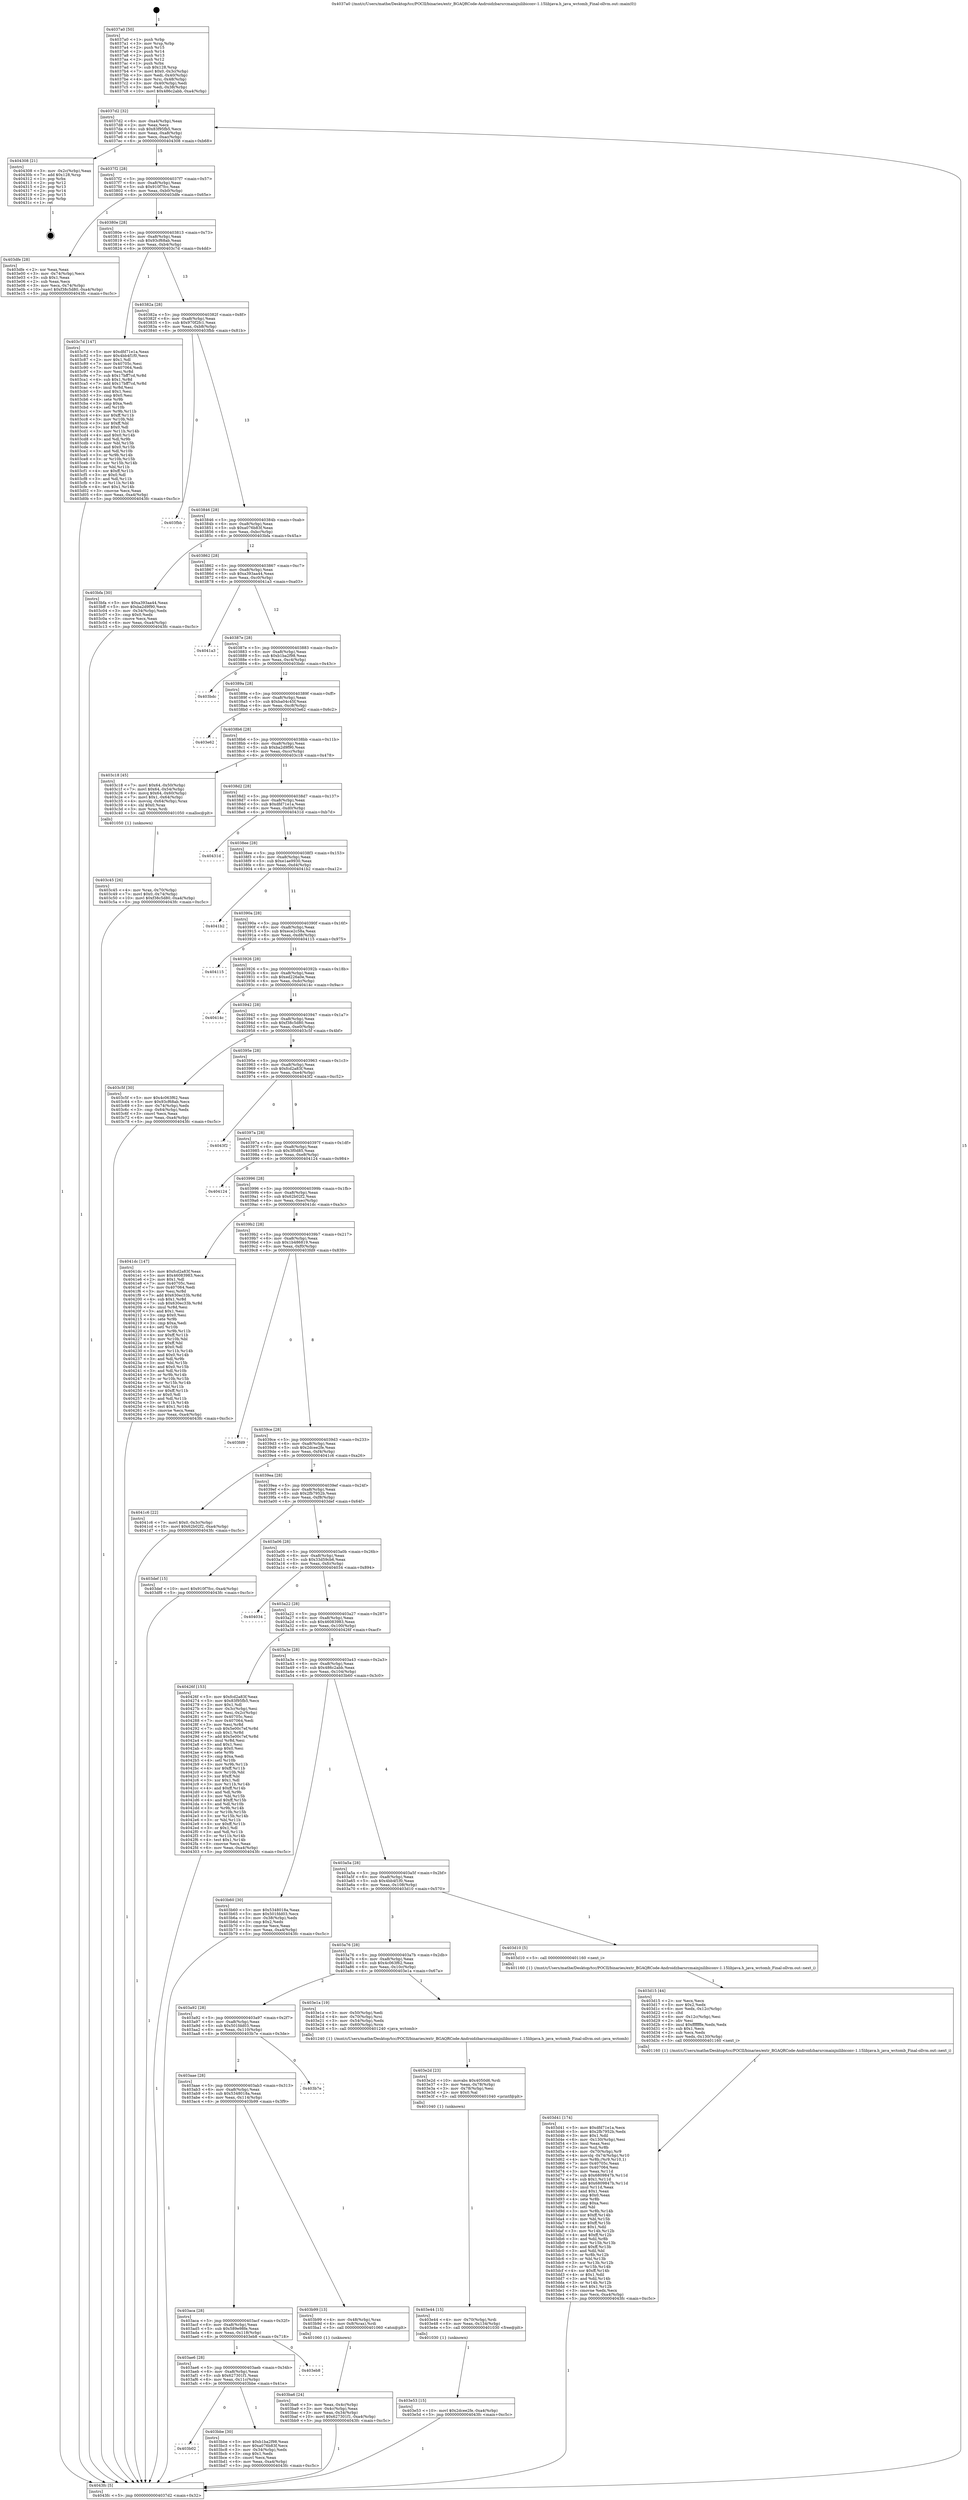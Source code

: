 digraph "0x4037a0" {
  label = "0x4037a0 (/mnt/c/Users/mathe/Desktop/tcc/POCII/binaries/extr_BGAQRCode-Androidzbarsrcmainjnilibiconv-1.15libjava.h_java_wctomb_Final-ollvm.out::main(0))"
  labelloc = "t"
  node[shape=record]

  Entry [label="",width=0.3,height=0.3,shape=circle,fillcolor=black,style=filled]
  "0x4037d2" [label="{
     0x4037d2 [32]\l
     | [instrs]\l
     &nbsp;&nbsp;0x4037d2 \<+6\>: mov -0xa4(%rbp),%eax\l
     &nbsp;&nbsp;0x4037d8 \<+2\>: mov %eax,%ecx\l
     &nbsp;&nbsp;0x4037da \<+6\>: sub $0x83f95fb5,%ecx\l
     &nbsp;&nbsp;0x4037e0 \<+6\>: mov %eax,-0xa8(%rbp)\l
     &nbsp;&nbsp;0x4037e6 \<+6\>: mov %ecx,-0xac(%rbp)\l
     &nbsp;&nbsp;0x4037ec \<+6\>: je 0000000000404308 \<main+0xb68\>\l
  }"]
  "0x404308" [label="{
     0x404308 [21]\l
     | [instrs]\l
     &nbsp;&nbsp;0x404308 \<+3\>: mov -0x2c(%rbp),%eax\l
     &nbsp;&nbsp;0x40430b \<+7\>: add $0x128,%rsp\l
     &nbsp;&nbsp;0x404312 \<+1\>: pop %rbx\l
     &nbsp;&nbsp;0x404313 \<+2\>: pop %r12\l
     &nbsp;&nbsp;0x404315 \<+2\>: pop %r13\l
     &nbsp;&nbsp;0x404317 \<+2\>: pop %r14\l
     &nbsp;&nbsp;0x404319 \<+2\>: pop %r15\l
     &nbsp;&nbsp;0x40431b \<+1\>: pop %rbp\l
     &nbsp;&nbsp;0x40431c \<+1\>: ret\l
  }"]
  "0x4037f2" [label="{
     0x4037f2 [28]\l
     | [instrs]\l
     &nbsp;&nbsp;0x4037f2 \<+5\>: jmp 00000000004037f7 \<main+0x57\>\l
     &nbsp;&nbsp;0x4037f7 \<+6\>: mov -0xa8(%rbp),%eax\l
     &nbsp;&nbsp;0x4037fd \<+5\>: sub $0x910f7fcc,%eax\l
     &nbsp;&nbsp;0x403802 \<+6\>: mov %eax,-0xb0(%rbp)\l
     &nbsp;&nbsp;0x403808 \<+6\>: je 0000000000403dfe \<main+0x65e\>\l
  }"]
  Exit [label="",width=0.3,height=0.3,shape=circle,fillcolor=black,style=filled,peripheries=2]
  "0x403dfe" [label="{
     0x403dfe [28]\l
     | [instrs]\l
     &nbsp;&nbsp;0x403dfe \<+2\>: xor %eax,%eax\l
     &nbsp;&nbsp;0x403e00 \<+3\>: mov -0x74(%rbp),%ecx\l
     &nbsp;&nbsp;0x403e03 \<+3\>: sub $0x1,%eax\l
     &nbsp;&nbsp;0x403e06 \<+2\>: sub %eax,%ecx\l
     &nbsp;&nbsp;0x403e08 \<+3\>: mov %ecx,-0x74(%rbp)\l
     &nbsp;&nbsp;0x403e0b \<+10\>: movl $0xf38c5d80,-0xa4(%rbp)\l
     &nbsp;&nbsp;0x403e15 \<+5\>: jmp 00000000004043fc \<main+0xc5c\>\l
  }"]
  "0x40380e" [label="{
     0x40380e [28]\l
     | [instrs]\l
     &nbsp;&nbsp;0x40380e \<+5\>: jmp 0000000000403813 \<main+0x73\>\l
     &nbsp;&nbsp;0x403813 \<+6\>: mov -0xa8(%rbp),%eax\l
     &nbsp;&nbsp;0x403819 \<+5\>: sub $0x93cf68ab,%eax\l
     &nbsp;&nbsp;0x40381e \<+6\>: mov %eax,-0xb4(%rbp)\l
     &nbsp;&nbsp;0x403824 \<+6\>: je 0000000000403c7d \<main+0x4dd\>\l
  }"]
  "0x403e53" [label="{
     0x403e53 [15]\l
     | [instrs]\l
     &nbsp;&nbsp;0x403e53 \<+10\>: movl $0x2dcee2fe,-0xa4(%rbp)\l
     &nbsp;&nbsp;0x403e5d \<+5\>: jmp 00000000004043fc \<main+0xc5c\>\l
  }"]
  "0x403c7d" [label="{
     0x403c7d [147]\l
     | [instrs]\l
     &nbsp;&nbsp;0x403c7d \<+5\>: mov $0xdfd71e1a,%eax\l
     &nbsp;&nbsp;0x403c82 \<+5\>: mov $0x4bb4f1f0,%ecx\l
     &nbsp;&nbsp;0x403c87 \<+2\>: mov $0x1,%dl\l
     &nbsp;&nbsp;0x403c89 \<+7\>: mov 0x40705c,%esi\l
     &nbsp;&nbsp;0x403c90 \<+7\>: mov 0x407064,%edi\l
     &nbsp;&nbsp;0x403c97 \<+3\>: mov %esi,%r8d\l
     &nbsp;&nbsp;0x403c9a \<+7\>: sub $0x17bff7cd,%r8d\l
     &nbsp;&nbsp;0x403ca1 \<+4\>: sub $0x1,%r8d\l
     &nbsp;&nbsp;0x403ca5 \<+7\>: add $0x17bff7cd,%r8d\l
     &nbsp;&nbsp;0x403cac \<+4\>: imul %r8d,%esi\l
     &nbsp;&nbsp;0x403cb0 \<+3\>: and $0x1,%esi\l
     &nbsp;&nbsp;0x403cb3 \<+3\>: cmp $0x0,%esi\l
     &nbsp;&nbsp;0x403cb6 \<+4\>: sete %r9b\l
     &nbsp;&nbsp;0x403cba \<+3\>: cmp $0xa,%edi\l
     &nbsp;&nbsp;0x403cbd \<+4\>: setl %r10b\l
     &nbsp;&nbsp;0x403cc1 \<+3\>: mov %r9b,%r11b\l
     &nbsp;&nbsp;0x403cc4 \<+4\>: xor $0xff,%r11b\l
     &nbsp;&nbsp;0x403cc8 \<+3\>: mov %r10b,%bl\l
     &nbsp;&nbsp;0x403ccb \<+3\>: xor $0xff,%bl\l
     &nbsp;&nbsp;0x403cce \<+3\>: xor $0x0,%dl\l
     &nbsp;&nbsp;0x403cd1 \<+3\>: mov %r11b,%r14b\l
     &nbsp;&nbsp;0x403cd4 \<+4\>: and $0x0,%r14b\l
     &nbsp;&nbsp;0x403cd8 \<+3\>: and %dl,%r9b\l
     &nbsp;&nbsp;0x403cdb \<+3\>: mov %bl,%r15b\l
     &nbsp;&nbsp;0x403cde \<+4\>: and $0x0,%r15b\l
     &nbsp;&nbsp;0x403ce2 \<+3\>: and %dl,%r10b\l
     &nbsp;&nbsp;0x403ce5 \<+3\>: or %r9b,%r14b\l
     &nbsp;&nbsp;0x403ce8 \<+3\>: or %r10b,%r15b\l
     &nbsp;&nbsp;0x403ceb \<+3\>: xor %r15b,%r14b\l
     &nbsp;&nbsp;0x403cee \<+3\>: or %bl,%r11b\l
     &nbsp;&nbsp;0x403cf1 \<+4\>: xor $0xff,%r11b\l
     &nbsp;&nbsp;0x403cf5 \<+3\>: or $0x0,%dl\l
     &nbsp;&nbsp;0x403cf8 \<+3\>: and %dl,%r11b\l
     &nbsp;&nbsp;0x403cfb \<+3\>: or %r11b,%r14b\l
     &nbsp;&nbsp;0x403cfe \<+4\>: test $0x1,%r14b\l
     &nbsp;&nbsp;0x403d02 \<+3\>: cmovne %ecx,%eax\l
     &nbsp;&nbsp;0x403d05 \<+6\>: mov %eax,-0xa4(%rbp)\l
     &nbsp;&nbsp;0x403d0b \<+5\>: jmp 00000000004043fc \<main+0xc5c\>\l
  }"]
  "0x40382a" [label="{
     0x40382a [28]\l
     | [instrs]\l
     &nbsp;&nbsp;0x40382a \<+5\>: jmp 000000000040382f \<main+0x8f\>\l
     &nbsp;&nbsp;0x40382f \<+6\>: mov -0xa8(%rbp),%eax\l
     &nbsp;&nbsp;0x403835 \<+5\>: sub $0x970f2fc1,%eax\l
     &nbsp;&nbsp;0x40383a \<+6\>: mov %eax,-0xb8(%rbp)\l
     &nbsp;&nbsp;0x403840 \<+6\>: je 0000000000403fbb \<main+0x81b\>\l
  }"]
  "0x403e44" [label="{
     0x403e44 [15]\l
     | [instrs]\l
     &nbsp;&nbsp;0x403e44 \<+4\>: mov -0x70(%rbp),%rdi\l
     &nbsp;&nbsp;0x403e48 \<+6\>: mov %eax,-0x134(%rbp)\l
     &nbsp;&nbsp;0x403e4e \<+5\>: call 0000000000401030 \<free@plt\>\l
     | [calls]\l
     &nbsp;&nbsp;0x401030 \{1\} (unknown)\l
  }"]
  "0x403fbb" [label="{
     0x403fbb\l
  }", style=dashed]
  "0x403846" [label="{
     0x403846 [28]\l
     | [instrs]\l
     &nbsp;&nbsp;0x403846 \<+5\>: jmp 000000000040384b \<main+0xab\>\l
     &nbsp;&nbsp;0x40384b \<+6\>: mov -0xa8(%rbp),%eax\l
     &nbsp;&nbsp;0x403851 \<+5\>: sub $0xa076b83f,%eax\l
     &nbsp;&nbsp;0x403856 \<+6\>: mov %eax,-0xbc(%rbp)\l
     &nbsp;&nbsp;0x40385c \<+6\>: je 0000000000403bfa \<main+0x45a\>\l
  }"]
  "0x403e2d" [label="{
     0x403e2d [23]\l
     | [instrs]\l
     &nbsp;&nbsp;0x403e2d \<+10\>: movabs $0x4050d6,%rdi\l
     &nbsp;&nbsp;0x403e37 \<+3\>: mov %eax,-0x78(%rbp)\l
     &nbsp;&nbsp;0x403e3a \<+3\>: mov -0x78(%rbp),%esi\l
     &nbsp;&nbsp;0x403e3d \<+2\>: mov $0x0,%al\l
     &nbsp;&nbsp;0x403e3f \<+5\>: call 0000000000401040 \<printf@plt\>\l
     | [calls]\l
     &nbsp;&nbsp;0x401040 \{1\} (unknown)\l
  }"]
  "0x403bfa" [label="{
     0x403bfa [30]\l
     | [instrs]\l
     &nbsp;&nbsp;0x403bfa \<+5\>: mov $0xa393aa44,%eax\l
     &nbsp;&nbsp;0x403bff \<+5\>: mov $0xba2d9f90,%ecx\l
     &nbsp;&nbsp;0x403c04 \<+3\>: mov -0x34(%rbp),%edx\l
     &nbsp;&nbsp;0x403c07 \<+3\>: cmp $0x0,%edx\l
     &nbsp;&nbsp;0x403c0a \<+3\>: cmove %ecx,%eax\l
     &nbsp;&nbsp;0x403c0d \<+6\>: mov %eax,-0xa4(%rbp)\l
     &nbsp;&nbsp;0x403c13 \<+5\>: jmp 00000000004043fc \<main+0xc5c\>\l
  }"]
  "0x403862" [label="{
     0x403862 [28]\l
     | [instrs]\l
     &nbsp;&nbsp;0x403862 \<+5\>: jmp 0000000000403867 \<main+0xc7\>\l
     &nbsp;&nbsp;0x403867 \<+6\>: mov -0xa8(%rbp),%eax\l
     &nbsp;&nbsp;0x40386d \<+5\>: sub $0xa393aa44,%eax\l
     &nbsp;&nbsp;0x403872 \<+6\>: mov %eax,-0xc0(%rbp)\l
     &nbsp;&nbsp;0x403878 \<+6\>: je 00000000004041a3 \<main+0xa03\>\l
  }"]
  "0x403d41" [label="{
     0x403d41 [174]\l
     | [instrs]\l
     &nbsp;&nbsp;0x403d41 \<+5\>: mov $0xdfd71e1a,%ecx\l
     &nbsp;&nbsp;0x403d46 \<+5\>: mov $0x2fb7952b,%edx\l
     &nbsp;&nbsp;0x403d4b \<+3\>: mov $0x1,%dil\l
     &nbsp;&nbsp;0x403d4e \<+6\>: mov -0x130(%rbp),%esi\l
     &nbsp;&nbsp;0x403d54 \<+3\>: imul %eax,%esi\l
     &nbsp;&nbsp;0x403d57 \<+3\>: mov %sil,%r8b\l
     &nbsp;&nbsp;0x403d5a \<+4\>: mov -0x70(%rbp),%r9\l
     &nbsp;&nbsp;0x403d5e \<+4\>: movslq -0x74(%rbp),%r10\l
     &nbsp;&nbsp;0x403d62 \<+4\>: mov %r8b,(%r9,%r10,1)\l
     &nbsp;&nbsp;0x403d66 \<+7\>: mov 0x40705c,%eax\l
     &nbsp;&nbsp;0x403d6d \<+7\>: mov 0x407064,%esi\l
     &nbsp;&nbsp;0x403d74 \<+3\>: mov %eax,%r11d\l
     &nbsp;&nbsp;0x403d77 \<+7\>: sub $0x6809847b,%r11d\l
     &nbsp;&nbsp;0x403d7e \<+4\>: sub $0x1,%r11d\l
     &nbsp;&nbsp;0x403d82 \<+7\>: add $0x6809847b,%r11d\l
     &nbsp;&nbsp;0x403d89 \<+4\>: imul %r11d,%eax\l
     &nbsp;&nbsp;0x403d8d \<+3\>: and $0x1,%eax\l
     &nbsp;&nbsp;0x403d90 \<+3\>: cmp $0x0,%eax\l
     &nbsp;&nbsp;0x403d93 \<+4\>: sete %r8b\l
     &nbsp;&nbsp;0x403d97 \<+3\>: cmp $0xa,%esi\l
     &nbsp;&nbsp;0x403d9a \<+3\>: setl %bl\l
     &nbsp;&nbsp;0x403d9d \<+3\>: mov %r8b,%r14b\l
     &nbsp;&nbsp;0x403da0 \<+4\>: xor $0xff,%r14b\l
     &nbsp;&nbsp;0x403da4 \<+3\>: mov %bl,%r15b\l
     &nbsp;&nbsp;0x403da7 \<+4\>: xor $0xff,%r15b\l
     &nbsp;&nbsp;0x403dab \<+4\>: xor $0x1,%dil\l
     &nbsp;&nbsp;0x403daf \<+3\>: mov %r14b,%r12b\l
     &nbsp;&nbsp;0x403db2 \<+4\>: and $0xff,%r12b\l
     &nbsp;&nbsp;0x403db6 \<+3\>: and %dil,%r8b\l
     &nbsp;&nbsp;0x403db9 \<+3\>: mov %r15b,%r13b\l
     &nbsp;&nbsp;0x403dbc \<+4\>: and $0xff,%r13b\l
     &nbsp;&nbsp;0x403dc0 \<+3\>: and %dil,%bl\l
     &nbsp;&nbsp;0x403dc3 \<+3\>: or %r8b,%r12b\l
     &nbsp;&nbsp;0x403dc6 \<+3\>: or %bl,%r13b\l
     &nbsp;&nbsp;0x403dc9 \<+3\>: xor %r13b,%r12b\l
     &nbsp;&nbsp;0x403dcc \<+3\>: or %r15b,%r14b\l
     &nbsp;&nbsp;0x403dcf \<+4\>: xor $0xff,%r14b\l
     &nbsp;&nbsp;0x403dd3 \<+4\>: or $0x1,%dil\l
     &nbsp;&nbsp;0x403dd7 \<+3\>: and %dil,%r14b\l
     &nbsp;&nbsp;0x403dda \<+3\>: or %r14b,%r12b\l
     &nbsp;&nbsp;0x403ddd \<+4\>: test $0x1,%r12b\l
     &nbsp;&nbsp;0x403de1 \<+3\>: cmovne %edx,%ecx\l
     &nbsp;&nbsp;0x403de4 \<+6\>: mov %ecx,-0xa4(%rbp)\l
     &nbsp;&nbsp;0x403dea \<+5\>: jmp 00000000004043fc \<main+0xc5c\>\l
  }"]
  "0x4041a3" [label="{
     0x4041a3\l
  }", style=dashed]
  "0x40387e" [label="{
     0x40387e [28]\l
     | [instrs]\l
     &nbsp;&nbsp;0x40387e \<+5\>: jmp 0000000000403883 \<main+0xe3\>\l
     &nbsp;&nbsp;0x403883 \<+6\>: mov -0xa8(%rbp),%eax\l
     &nbsp;&nbsp;0x403889 \<+5\>: sub $0xb1ba2f98,%eax\l
     &nbsp;&nbsp;0x40388e \<+6\>: mov %eax,-0xc4(%rbp)\l
     &nbsp;&nbsp;0x403894 \<+6\>: je 0000000000403bdc \<main+0x43c\>\l
  }"]
  "0x403d15" [label="{
     0x403d15 [44]\l
     | [instrs]\l
     &nbsp;&nbsp;0x403d15 \<+2\>: xor %ecx,%ecx\l
     &nbsp;&nbsp;0x403d17 \<+5\>: mov $0x2,%edx\l
     &nbsp;&nbsp;0x403d1c \<+6\>: mov %edx,-0x12c(%rbp)\l
     &nbsp;&nbsp;0x403d22 \<+1\>: cltd\l
     &nbsp;&nbsp;0x403d23 \<+6\>: mov -0x12c(%rbp),%esi\l
     &nbsp;&nbsp;0x403d29 \<+2\>: idiv %esi\l
     &nbsp;&nbsp;0x403d2b \<+6\>: imul $0xfffffffe,%edx,%edx\l
     &nbsp;&nbsp;0x403d31 \<+3\>: sub $0x1,%ecx\l
     &nbsp;&nbsp;0x403d34 \<+2\>: sub %ecx,%edx\l
     &nbsp;&nbsp;0x403d36 \<+6\>: mov %edx,-0x130(%rbp)\l
     &nbsp;&nbsp;0x403d3c \<+5\>: call 0000000000401160 \<next_i\>\l
     | [calls]\l
     &nbsp;&nbsp;0x401160 \{1\} (/mnt/c/Users/mathe/Desktop/tcc/POCII/binaries/extr_BGAQRCode-Androidzbarsrcmainjnilibiconv-1.15libjava.h_java_wctomb_Final-ollvm.out::next_i)\l
  }"]
  "0x403bdc" [label="{
     0x403bdc\l
  }", style=dashed]
  "0x40389a" [label="{
     0x40389a [28]\l
     | [instrs]\l
     &nbsp;&nbsp;0x40389a \<+5\>: jmp 000000000040389f \<main+0xff\>\l
     &nbsp;&nbsp;0x40389f \<+6\>: mov -0xa8(%rbp),%eax\l
     &nbsp;&nbsp;0x4038a5 \<+5\>: sub $0xba04c45f,%eax\l
     &nbsp;&nbsp;0x4038aa \<+6\>: mov %eax,-0xc8(%rbp)\l
     &nbsp;&nbsp;0x4038b0 \<+6\>: je 0000000000403e62 \<main+0x6c2\>\l
  }"]
  "0x403c45" [label="{
     0x403c45 [26]\l
     | [instrs]\l
     &nbsp;&nbsp;0x403c45 \<+4\>: mov %rax,-0x70(%rbp)\l
     &nbsp;&nbsp;0x403c49 \<+7\>: movl $0x0,-0x74(%rbp)\l
     &nbsp;&nbsp;0x403c50 \<+10\>: movl $0xf38c5d80,-0xa4(%rbp)\l
     &nbsp;&nbsp;0x403c5a \<+5\>: jmp 00000000004043fc \<main+0xc5c\>\l
  }"]
  "0x403e62" [label="{
     0x403e62\l
  }", style=dashed]
  "0x4038b6" [label="{
     0x4038b6 [28]\l
     | [instrs]\l
     &nbsp;&nbsp;0x4038b6 \<+5\>: jmp 00000000004038bb \<main+0x11b\>\l
     &nbsp;&nbsp;0x4038bb \<+6\>: mov -0xa8(%rbp),%eax\l
     &nbsp;&nbsp;0x4038c1 \<+5\>: sub $0xba2d9f90,%eax\l
     &nbsp;&nbsp;0x4038c6 \<+6\>: mov %eax,-0xcc(%rbp)\l
     &nbsp;&nbsp;0x4038cc \<+6\>: je 0000000000403c18 \<main+0x478\>\l
  }"]
  "0x403b02" [label="{
     0x403b02\l
  }", style=dashed]
  "0x403c18" [label="{
     0x403c18 [45]\l
     | [instrs]\l
     &nbsp;&nbsp;0x403c18 \<+7\>: movl $0x64,-0x50(%rbp)\l
     &nbsp;&nbsp;0x403c1f \<+7\>: movl $0x64,-0x54(%rbp)\l
     &nbsp;&nbsp;0x403c26 \<+8\>: movq $0x64,-0x60(%rbp)\l
     &nbsp;&nbsp;0x403c2e \<+7\>: movl $0x1,-0x64(%rbp)\l
     &nbsp;&nbsp;0x403c35 \<+4\>: movslq -0x64(%rbp),%rax\l
     &nbsp;&nbsp;0x403c39 \<+4\>: shl $0x0,%rax\l
     &nbsp;&nbsp;0x403c3d \<+3\>: mov %rax,%rdi\l
     &nbsp;&nbsp;0x403c40 \<+5\>: call 0000000000401050 \<malloc@plt\>\l
     | [calls]\l
     &nbsp;&nbsp;0x401050 \{1\} (unknown)\l
  }"]
  "0x4038d2" [label="{
     0x4038d2 [28]\l
     | [instrs]\l
     &nbsp;&nbsp;0x4038d2 \<+5\>: jmp 00000000004038d7 \<main+0x137\>\l
     &nbsp;&nbsp;0x4038d7 \<+6\>: mov -0xa8(%rbp),%eax\l
     &nbsp;&nbsp;0x4038dd \<+5\>: sub $0xdfd71e1a,%eax\l
     &nbsp;&nbsp;0x4038e2 \<+6\>: mov %eax,-0xd0(%rbp)\l
     &nbsp;&nbsp;0x4038e8 \<+6\>: je 000000000040431d \<main+0xb7d\>\l
  }"]
  "0x403bbe" [label="{
     0x403bbe [30]\l
     | [instrs]\l
     &nbsp;&nbsp;0x403bbe \<+5\>: mov $0xb1ba2f98,%eax\l
     &nbsp;&nbsp;0x403bc3 \<+5\>: mov $0xa076b83f,%ecx\l
     &nbsp;&nbsp;0x403bc8 \<+3\>: mov -0x34(%rbp),%edx\l
     &nbsp;&nbsp;0x403bcb \<+3\>: cmp $0x1,%edx\l
     &nbsp;&nbsp;0x403bce \<+3\>: cmovl %ecx,%eax\l
     &nbsp;&nbsp;0x403bd1 \<+6\>: mov %eax,-0xa4(%rbp)\l
     &nbsp;&nbsp;0x403bd7 \<+5\>: jmp 00000000004043fc \<main+0xc5c\>\l
  }"]
  "0x40431d" [label="{
     0x40431d\l
  }", style=dashed]
  "0x4038ee" [label="{
     0x4038ee [28]\l
     | [instrs]\l
     &nbsp;&nbsp;0x4038ee \<+5\>: jmp 00000000004038f3 \<main+0x153\>\l
     &nbsp;&nbsp;0x4038f3 \<+6\>: mov -0xa8(%rbp),%eax\l
     &nbsp;&nbsp;0x4038f9 \<+5\>: sub $0xe1ae9930,%eax\l
     &nbsp;&nbsp;0x4038fe \<+6\>: mov %eax,-0xd4(%rbp)\l
     &nbsp;&nbsp;0x403904 \<+6\>: je 00000000004041b2 \<main+0xa12\>\l
  }"]
  "0x403ae6" [label="{
     0x403ae6 [28]\l
     | [instrs]\l
     &nbsp;&nbsp;0x403ae6 \<+5\>: jmp 0000000000403aeb \<main+0x34b\>\l
     &nbsp;&nbsp;0x403aeb \<+6\>: mov -0xa8(%rbp),%eax\l
     &nbsp;&nbsp;0x403af1 \<+5\>: sub $0x627301f1,%eax\l
     &nbsp;&nbsp;0x403af6 \<+6\>: mov %eax,-0x11c(%rbp)\l
     &nbsp;&nbsp;0x403afc \<+6\>: je 0000000000403bbe \<main+0x41e\>\l
  }"]
  "0x4041b2" [label="{
     0x4041b2\l
  }", style=dashed]
  "0x40390a" [label="{
     0x40390a [28]\l
     | [instrs]\l
     &nbsp;&nbsp;0x40390a \<+5\>: jmp 000000000040390f \<main+0x16f\>\l
     &nbsp;&nbsp;0x40390f \<+6\>: mov -0xa8(%rbp),%eax\l
     &nbsp;&nbsp;0x403915 \<+5\>: sub $0xece2c58a,%eax\l
     &nbsp;&nbsp;0x40391a \<+6\>: mov %eax,-0xd8(%rbp)\l
     &nbsp;&nbsp;0x403920 \<+6\>: je 0000000000404115 \<main+0x975\>\l
  }"]
  "0x403eb8" [label="{
     0x403eb8\l
  }", style=dashed]
  "0x404115" [label="{
     0x404115\l
  }", style=dashed]
  "0x403926" [label="{
     0x403926 [28]\l
     | [instrs]\l
     &nbsp;&nbsp;0x403926 \<+5\>: jmp 000000000040392b \<main+0x18b\>\l
     &nbsp;&nbsp;0x40392b \<+6\>: mov -0xa8(%rbp),%eax\l
     &nbsp;&nbsp;0x403931 \<+5\>: sub $0xed226a0e,%eax\l
     &nbsp;&nbsp;0x403936 \<+6\>: mov %eax,-0xdc(%rbp)\l
     &nbsp;&nbsp;0x40393c \<+6\>: je 000000000040414c \<main+0x9ac\>\l
  }"]
  "0x403ba6" [label="{
     0x403ba6 [24]\l
     | [instrs]\l
     &nbsp;&nbsp;0x403ba6 \<+3\>: mov %eax,-0x4c(%rbp)\l
     &nbsp;&nbsp;0x403ba9 \<+3\>: mov -0x4c(%rbp),%eax\l
     &nbsp;&nbsp;0x403bac \<+3\>: mov %eax,-0x34(%rbp)\l
     &nbsp;&nbsp;0x403baf \<+10\>: movl $0x627301f1,-0xa4(%rbp)\l
     &nbsp;&nbsp;0x403bb9 \<+5\>: jmp 00000000004043fc \<main+0xc5c\>\l
  }"]
  "0x40414c" [label="{
     0x40414c\l
  }", style=dashed]
  "0x403942" [label="{
     0x403942 [28]\l
     | [instrs]\l
     &nbsp;&nbsp;0x403942 \<+5\>: jmp 0000000000403947 \<main+0x1a7\>\l
     &nbsp;&nbsp;0x403947 \<+6\>: mov -0xa8(%rbp),%eax\l
     &nbsp;&nbsp;0x40394d \<+5\>: sub $0xf38c5d80,%eax\l
     &nbsp;&nbsp;0x403952 \<+6\>: mov %eax,-0xe0(%rbp)\l
     &nbsp;&nbsp;0x403958 \<+6\>: je 0000000000403c5f \<main+0x4bf\>\l
  }"]
  "0x403aca" [label="{
     0x403aca [28]\l
     | [instrs]\l
     &nbsp;&nbsp;0x403aca \<+5\>: jmp 0000000000403acf \<main+0x32f\>\l
     &nbsp;&nbsp;0x403acf \<+6\>: mov -0xa8(%rbp),%eax\l
     &nbsp;&nbsp;0x403ad5 \<+5\>: sub $0x589e98fe,%eax\l
     &nbsp;&nbsp;0x403ada \<+6\>: mov %eax,-0x118(%rbp)\l
     &nbsp;&nbsp;0x403ae0 \<+6\>: je 0000000000403eb8 \<main+0x718\>\l
  }"]
  "0x403c5f" [label="{
     0x403c5f [30]\l
     | [instrs]\l
     &nbsp;&nbsp;0x403c5f \<+5\>: mov $0x4c063f62,%eax\l
     &nbsp;&nbsp;0x403c64 \<+5\>: mov $0x93cf68ab,%ecx\l
     &nbsp;&nbsp;0x403c69 \<+3\>: mov -0x74(%rbp),%edx\l
     &nbsp;&nbsp;0x403c6c \<+3\>: cmp -0x64(%rbp),%edx\l
     &nbsp;&nbsp;0x403c6f \<+3\>: cmovl %ecx,%eax\l
     &nbsp;&nbsp;0x403c72 \<+6\>: mov %eax,-0xa4(%rbp)\l
     &nbsp;&nbsp;0x403c78 \<+5\>: jmp 00000000004043fc \<main+0xc5c\>\l
  }"]
  "0x40395e" [label="{
     0x40395e [28]\l
     | [instrs]\l
     &nbsp;&nbsp;0x40395e \<+5\>: jmp 0000000000403963 \<main+0x1c3\>\l
     &nbsp;&nbsp;0x403963 \<+6\>: mov -0xa8(%rbp),%eax\l
     &nbsp;&nbsp;0x403969 \<+5\>: sub $0xfcd2a83f,%eax\l
     &nbsp;&nbsp;0x40396e \<+6\>: mov %eax,-0xe4(%rbp)\l
     &nbsp;&nbsp;0x403974 \<+6\>: je 00000000004043f2 \<main+0xc52\>\l
  }"]
  "0x403b99" [label="{
     0x403b99 [13]\l
     | [instrs]\l
     &nbsp;&nbsp;0x403b99 \<+4\>: mov -0x48(%rbp),%rax\l
     &nbsp;&nbsp;0x403b9d \<+4\>: mov 0x8(%rax),%rdi\l
     &nbsp;&nbsp;0x403ba1 \<+5\>: call 0000000000401060 \<atoi@plt\>\l
     | [calls]\l
     &nbsp;&nbsp;0x401060 \{1\} (unknown)\l
  }"]
  "0x4043f2" [label="{
     0x4043f2\l
  }", style=dashed]
  "0x40397a" [label="{
     0x40397a [28]\l
     | [instrs]\l
     &nbsp;&nbsp;0x40397a \<+5\>: jmp 000000000040397f \<main+0x1df\>\l
     &nbsp;&nbsp;0x40397f \<+6\>: mov -0xa8(%rbp),%eax\l
     &nbsp;&nbsp;0x403985 \<+5\>: sub $0x3f0d85,%eax\l
     &nbsp;&nbsp;0x40398a \<+6\>: mov %eax,-0xe8(%rbp)\l
     &nbsp;&nbsp;0x403990 \<+6\>: je 0000000000404124 \<main+0x984\>\l
  }"]
  "0x403aae" [label="{
     0x403aae [28]\l
     | [instrs]\l
     &nbsp;&nbsp;0x403aae \<+5\>: jmp 0000000000403ab3 \<main+0x313\>\l
     &nbsp;&nbsp;0x403ab3 \<+6\>: mov -0xa8(%rbp),%eax\l
     &nbsp;&nbsp;0x403ab9 \<+5\>: sub $0x5348018a,%eax\l
     &nbsp;&nbsp;0x403abe \<+6\>: mov %eax,-0x114(%rbp)\l
     &nbsp;&nbsp;0x403ac4 \<+6\>: je 0000000000403b99 \<main+0x3f9\>\l
  }"]
  "0x404124" [label="{
     0x404124\l
  }", style=dashed]
  "0x403996" [label="{
     0x403996 [28]\l
     | [instrs]\l
     &nbsp;&nbsp;0x403996 \<+5\>: jmp 000000000040399b \<main+0x1fb\>\l
     &nbsp;&nbsp;0x40399b \<+6\>: mov -0xa8(%rbp),%eax\l
     &nbsp;&nbsp;0x4039a1 \<+5\>: sub $0x62b02f2,%eax\l
     &nbsp;&nbsp;0x4039a6 \<+6\>: mov %eax,-0xec(%rbp)\l
     &nbsp;&nbsp;0x4039ac \<+6\>: je 00000000004041dc \<main+0xa3c\>\l
  }"]
  "0x403b7e" [label="{
     0x403b7e\l
  }", style=dashed]
  "0x4041dc" [label="{
     0x4041dc [147]\l
     | [instrs]\l
     &nbsp;&nbsp;0x4041dc \<+5\>: mov $0xfcd2a83f,%eax\l
     &nbsp;&nbsp;0x4041e1 \<+5\>: mov $0x46083983,%ecx\l
     &nbsp;&nbsp;0x4041e6 \<+2\>: mov $0x1,%dl\l
     &nbsp;&nbsp;0x4041e8 \<+7\>: mov 0x40705c,%esi\l
     &nbsp;&nbsp;0x4041ef \<+7\>: mov 0x407064,%edi\l
     &nbsp;&nbsp;0x4041f6 \<+3\>: mov %esi,%r8d\l
     &nbsp;&nbsp;0x4041f9 \<+7\>: add $0x630ec33b,%r8d\l
     &nbsp;&nbsp;0x404200 \<+4\>: sub $0x1,%r8d\l
     &nbsp;&nbsp;0x404204 \<+7\>: sub $0x630ec33b,%r8d\l
     &nbsp;&nbsp;0x40420b \<+4\>: imul %r8d,%esi\l
     &nbsp;&nbsp;0x40420f \<+3\>: and $0x1,%esi\l
     &nbsp;&nbsp;0x404212 \<+3\>: cmp $0x0,%esi\l
     &nbsp;&nbsp;0x404215 \<+4\>: sete %r9b\l
     &nbsp;&nbsp;0x404219 \<+3\>: cmp $0xa,%edi\l
     &nbsp;&nbsp;0x40421c \<+4\>: setl %r10b\l
     &nbsp;&nbsp;0x404220 \<+3\>: mov %r9b,%r11b\l
     &nbsp;&nbsp;0x404223 \<+4\>: xor $0xff,%r11b\l
     &nbsp;&nbsp;0x404227 \<+3\>: mov %r10b,%bl\l
     &nbsp;&nbsp;0x40422a \<+3\>: xor $0xff,%bl\l
     &nbsp;&nbsp;0x40422d \<+3\>: xor $0x0,%dl\l
     &nbsp;&nbsp;0x404230 \<+3\>: mov %r11b,%r14b\l
     &nbsp;&nbsp;0x404233 \<+4\>: and $0x0,%r14b\l
     &nbsp;&nbsp;0x404237 \<+3\>: and %dl,%r9b\l
     &nbsp;&nbsp;0x40423a \<+3\>: mov %bl,%r15b\l
     &nbsp;&nbsp;0x40423d \<+4\>: and $0x0,%r15b\l
     &nbsp;&nbsp;0x404241 \<+3\>: and %dl,%r10b\l
     &nbsp;&nbsp;0x404244 \<+3\>: or %r9b,%r14b\l
     &nbsp;&nbsp;0x404247 \<+3\>: or %r10b,%r15b\l
     &nbsp;&nbsp;0x40424a \<+3\>: xor %r15b,%r14b\l
     &nbsp;&nbsp;0x40424d \<+3\>: or %bl,%r11b\l
     &nbsp;&nbsp;0x404250 \<+4\>: xor $0xff,%r11b\l
     &nbsp;&nbsp;0x404254 \<+3\>: or $0x0,%dl\l
     &nbsp;&nbsp;0x404257 \<+3\>: and %dl,%r11b\l
     &nbsp;&nbsp;0x40425a \<+3\>: or %r11b,%r14b\l
     &nbsp;&nbsp;0x40425d \<+4\>: test $0x1,%r14b\l
     &nbsp;&nbsp;0x404261 \<+3\>: cmovne %ecx,%eax\l
     &nbsp;&nbsp;0x404264 \<+6\>: mov %eax,-0xa4(%rbp)\l
     &nbsp;&nbsp;0x40426a \<+5\>: jmp 00000000004043fc \<main+0xc5c\>\l
  }"]
  "0x4039b2" [label="{
     0x4039b2 [28]\l
     | [instrs]\l
     &nbsp;&nbsp;0x4039b2 \<+5\>: jmp 00000000004039b7 \<main+0x217\>\l
     &nbsp;&nbsp;0x4039b7 \<+6\>: mov -0xa8(%rbp),%eax\l
     &nbsp;&nbsp;0x4039bd \<+5\>: sub $0x1b486819,%eax\l
     &nbsp;&nbsp;0x4039c2 \<+6\>: mov %eax,-0xf0(%rbp)\l
     &nbsp;&nbsp;0x4039c8 \<+6\>: je 0000000000403fd9 \<main+0x839\>\l
  }"]
  "0x403a92" [label="{
     0x403a92 [28]\l
     | [instrs]\l
     &nbsp;&nbsp;0x403a92 \<+5\>: jmp 0000000000403a97 \<main+0x2f7\>\l
     &nbsp;&nbsp;0x403a97 \<+6\>: mov -0xa8(%rbp),%eax\l
     &nbsp;&nbsp;0x403a9d \<+5\>: sub $0x501fdd03,%eax\l
     &nbsp;&nbsp;0x403aa2 \<+6\>: mov %eax,-0x110(%rbp)\l
     &nbsp;&nbsp;0x403aa8 \<+6\>: je 0000000000403b7e \<main+0x3de\>\l
  }"]
  "0x403fd9" [label="{
     0x403fd9\l
  }", style=dashed]
  "0x4039ce" [label="{
     0x4039ce [28]\l
     | [instrs]\l
     &nbsp;&nbsp;0x4039ce \<+5\>: jmp 00000000004039d3 \<main+0x233\>\l
     &nbsp;&nbsp;0x4039d3 \<+6\>: mov -0xa8(%rbp),%eax\l
     &nbsp;&nbsp;0x4039d9 \<+5\>: sub $0x2dcee2fe,%eax\l
     &nbsp;&nbsp;0x4039de \<+6\>: mov %eax,-0xf4(%rbp)\l
     &nbsp;&nbsp;0x4039e4 \<+6\>: je 00000000004041c6 \<main+0xa26\>\l
  }"]
  "0x403e1a" [label="{
     0x403e1a [19]\l
     | [instrs]\l
     &nbsp;&nbsp;0x403e1a \<+3\>: mov -0x50(%rbp),%edi\l
     &nbsp;&nbsp;0x403e1d \<+4\>: mov -0x70(%rbp),%rsi\l
     &nbsp;&nbsp;0x403e21 \<+3\>: mov -0x54(%rbp),%edx\l
     &nbsp;&nbsp;0x403e24 \<+4\>: mov -0x60(%rbp),%rcx\l
     &nbsp;&nbsp;0x403e28 \<+5\>: call 0000000000401240 \<java_wctomb\>\l
     | [calls]\l
     &nbsp;&nbsp;0x401240 \{1\} (/mnt/c/Users/mathe/Desktop/tcc/POCII/binaries/extr_BGAQRCode-Androidzbarsrcmainjnilibiconv-1.15libjava.h_java_wctomb_Final-ollvm.out::java_wctomb)\l
  }"]
  "0x4041c6" [label="{
     0x4041c6 [22]\l
     | [instrs]\l
     &nbsp;&nbsp;0x4041c6 \<+7\>: movl $0x0,-0x3c(%rbp)\l
     &nbsp;&nbsp;0x4041cd \<+10\>: movl $0x62b02f2,-0xa4(%rbp)\l
     &nbsp;&nbsp;0x4041d7 \<+5\>: jmp 00000000004043fc \<main+0xc5c\>\l
  }"]
  "0x4039ea" [label="{
     0x4039ea [28]\l
     | [instrs]\l
     &nbsp;&nbsp;0x4039ea \<+5\>: jmp 00000000004039ef \<main+0x24f\>\l
     &nbsp;&nbsp;0x4039ef \<+6\>: mov -0xa8(%rbp),%eax\l
     &nbsp;&nbsp;0x4039f5 \<+5\>: sub $0x2fb7952b,%eax\l
     &nbsp;&nbsp;0x4039fa \<+6\>: mov %eax,-0xf8(%rbp)\l
     &nbsp;&nbsp;0x403a00 \<+6\>: je 0000000000403def \<main+0x64f\>\l
  }"]
  "0x403a76" [label="{
     0x403a76 [28]\l
     | [instrs]\l
     &nbsp;&nbsp;0x403a76 \<+5\>: jmp 0000000000403a7b \<main+0x2db\>\l
     &nbsp;&nbsp;0x403a7b \<+6\>: mov -0xa8(%rbp),%eax\l
     &nbsp;&nbsp;0x403a81 \<+5\>: sub $0x4c063f62,%eax\l
     &nbsp;&nbsp;0x403a86 \<+6\>: mov %eax,-0x10c(%rbp)\l
     &nbsp;&nbsp;0x403a8c \<+6\>: je 0000000000403e1a \<main+0x67a\>\l
  }"]
  "0x403def" [label="{
     0x403def [15]\l
     | [instrs]\l
     &nbsp;&nbsp;0x403def \<+10\>: movl $0x910f7fcc,-0xa4(%rbp)\l
     &nbsp;&nbsp;0x403df9 \<+5\>: jmp 00000000004043fc \<main+0xc5c\>\l
  }"]
  "0x403a06" [label="{
     0x403a06 [28]\l
     | [instrs]\l
     &nbsp;&nbsp;0x403a06 \<+5\>: jmp 0000000000403a0b \<main+0x26b\>\l
     &nbsp;&nbsp;0x403a0b \<+6\>: mov -0xa8(%rbp),%eax\l
     &nbsp;&nbsp;0x403a11 \<+5\>: sub $0x33d59cb6,%eax\l
     &nbsp;&nbsp;0x403a16 \<+6\>: mov %eax,-0xfc(%rbp)\l
     &nbsp;&nbsp;0x403a1c \<+6\>: je 0000000000404034 \<main+0x894\>\l
  }"]
  "0x403d10" [label="{
     0x403d10 [5]\l
     | [instrs]\l
     &nbsp;&nbsp;0x403d10 \<+5\>: call 0000000000401160 \<next_i\>\l
     | [calls]\l
     &nbsp;&nbsp;0x401160 \{1\} (/mnt/c/Users/mathe/Desktop/tcc/POCII/binaries/extr_BGAQRCode-Androidzbarsrcmainjnilibiconv-1.15libjava.h_java_wctomb_Final-ollvm.out::next_i)\l
  }"]
  "0x404034" [label="{
     0x404034\l
  }", style=dashed]
  "0x403a22" [label="{
     0x403a22 [28]\l
     | [instrs]\l
     &nbsp;&nbsp;0x403a22 \<+5\>: jmp 0000000000403a27 \<main+0x287\>\l
     &nbsp;&nbsp;0x403a27 \<+6\>: mov -0xa8(%rbp),%eax\l
     &nbsp;&nbsp;0x403a2d \<+5\>: sub $0x46083983,%eax\l
     &nbsp;&nbsp;0x403a32 \<+6\>: mov %eax,-0x100(%rbp)\l
     &nbsp;&nbsp;0x403a38 \<+6\>: je 000000000040426f \<main+0xacf\>\l
  }"]
  "0x4037a0" [label="{
     0x4037a0 [50]\l
     | [instrs]\l
     &nbsp;&nbsp;0x4037a0 \<+1\>: push %rbp\l
     &nbsp;&nbsp;0x4037a1 \<+3\>: mov %rsp,%rbp\l
     &nbsp;&nbsp;0x4037a4 \<+2\>: push %r15\l
     &nbsp;&nbsp;0x4037a6 \<+2\>: push %r14\l
     &nbsp;&nbsp;0x4037a8 \<+2\>: push %r13\l
     &nbsp;&nbsp;0x4037aa \<+2\>: push %r12\l
     &nbsp;&nbsp;0x4037ac \<+1\>: push %rbx\l
     &nbsp;&nbsp;0x4037ad \<+7\>: sub $0x128,%rsp\l
     &nbsp;&nbsp;0x4037b4 \<+7\>: movl $0x0,-0x3c(%rbp)\l
     &nbsp;&nbsp;0x4037bb \<+3\>: mov %edi,-0x40(%rbp)\l
     &nbsp;&nbsp;0x4037be \<+4\>: mov %rsi,-0x48(%rbp)\l
     &nbsp;&nbsp;0x4037c2 \<+3\>: mov -0x40(%rbp),%edi\l
     &nbsp;&nbsp;0x4037c5 \<+3\>: mov %edi,-0x38(%rbp)\l
     &nbsp;&nbsp;0x4037c8 \<+10\>: movl $0x486c2abb,-0xa4(%rbp)\l
  }"]
  "0x40426f" [label="{
     0x40426f [153]\l
     | [instrs]\l
     &nbsp;&nbsp;0x40426f \<+5\>: mov $0xfcd2a83f,%eax\l
     &nbsp;&nbsp;0x404274 \<+5\>: mov $0x83f95fb5,%ecx\l
     &nbsp;&nbsp;0x404279 \<+2\>: mov $0x1,%dl\l
     &nbsp;&nbsp;0x40427b \<+3\>: mov -0x3c(%rbp),%esi\l
     &nbsp;&nbsp;0x40427e \<+3\>: mov %esi,-0x2c(%rbp)\l
     &nbsp;&nbsp;0x404281 \<+7\>: mov 0x40705c,%esi\l
     &nbsp;&nbsp;0x404288 \<+7\>: mov 0x407064,%edi\l
     &nbsp;&nbsp;0x40428f \<+3\>: mov %esi,%r8d\l
     &nbsp;&nbsp;0x404292 \<+7\>: sub $0x5e00c7ef,%r8d\l
     &nbsp;&nbsp;0x404299 \<+4\>: sub $0x1,%r8d\l
     &nbsp;&nbsp;0x40429d \<+7\>: add $0x5e00c7ef,%r8d\l
     &nbsp;&nbsp;0x4042a4 \<+4\>: imul %r8d,%esi\l
     &nbsp;&nbsp;0x4042a8 \<+3\>: and $0x1,%esi\l
     &nbsp;&nbsp;0x4042ab \<+3\>: cmp $0x0,%esi\l
     &nbsp;&nbsp;0x4042ae \<+4\>: sete %r9b\l
     &nbsp;&nbsp;0x4042b2 \<+3\>: cmp $0xa,%edi\l
     &nbsp;&nbsp;0x4042b5 \<+4\>: setl %r10b\l
     &nbsp;&nbsp;0x4042b9 \<+3\>: mov %r9b,%r11b\l
     &nbsp;&nbsp;0x4042bc \<+4\>: xor $0xff,%r11b\l
     &nbsp;&nbsp;0x4042c0 \<+3\>: mov %r10b,%bl\l
     &nbsp;&nbsp;0x4042c3 \<+3\>: xor $0xff,%bl\l
     &nbsp;&nbsp;0x4042c6 \<+3\>: xor $0x1,%dl\l
     &nbsp;&nbsp;0x4042c9 \<+3\>: mov %r11b,%r14b\l
     &nbsp;&nbsp;0x4042cc \<+4\>: and $0xff,%r14b\l
     &nbsp;&nbsp;0x4042d0 \<+3\>: and %dl,%r9b\l
     &nbsp;&nbsp;0x4042d3 \<+3\>: mov %bl,%r15b\l
     &nbsp;&nbsp;0x4042d6 \<+4\>: and $0xff,%r15b\l
     &nbsp;&nbsp;0x4042da \<+3\>: and %dl,%r10b\l
     &nbsp;&nbsp;0x4042dd \<+3\>: or %r9b,%r14b\l
     &nbsp;&nbsp;0x4042e0 \<+3\>: or %r10b,%r15b\l
     &nbsp;&nbsp;0x4042e3 \<+3\>: xor %r15b,%r14b\l
     &nbsp;&nbsp;0x4042e6 \<+3\>: or %bl,%r11b\l
     &nbsp;&nbsp;0x4042e9 \<+4\>: xor $0xff,%r11b\l
     &nbsp;&nbsp;0x4042ed \<+3\>: or $0x1,%dl\l
     &nbsp;&nbsp;0x4042f0 \<+3\>: and %dl,%r11b\l
     &nbsp;&nbsp;0x4042f3 \<+3\>: or %r11b,%r14b\l
     &nbsp;&nbsp;0x4042f6 \<+4\>: test $0x1,%r14b\l
     &nbsp;&nbsp;0x4042fa \<+3\>: cmovne %ecx,%eax\l
     &nbsp;&nbsp;0x4042fd \<+6\>: mov %eax,-0xa4(%rbp)\l
     &nbsp;&nbsp;0x404303 \<+5\>: jmp 00000000004043fc \<main+0xc5c\>\l
  }"]
  "0x403a3e" [label="{
     0x403a3e [28]\l
     | [instrs]\l
     &nbsp;&nbsp;0x403a3e \<+5\>: jmp 0000000000403a43 \<main+0x2a3\>\l
     &nbsp;&nbsp;0x403a43 \<+6\>: mov -0xa8(%rbp),%eax\l
     &nbsp;&nbsp;0x403a49 \<+5\>: sub $0x486c2abb,%eax\l
     &nbsp;&nbsp;0x403a4e \<+6\>: mov %eax,-0x104(%rbp)\l
     &nbsp;&nbsp;0x403a54 \<+6\>: je 0000000000403b60 \<main+0x3c0\>\l
  }"]
  "0x4043fc" [label="{
     0x4043fc [5]\l
     | [instrs]\l
     &nbsp;&nbsp;0x4043fc \<+5\>: jmp 00000000004037d2 \<main+0x32\>\l
  }"]
  "0x403b60" [label="{
     0x403b60 [30]\l
     | [instrs]\l
     &nbsp;&nbsp;0x403b60 \<+5\>: mov $0x5348018a,%eax\l
     &nbsp;&nbsp;0x403b65 \<+5\>: mov $0x501fdd03,%ecx\l
     &nbsp;&nbsp;0x403b6a \<+3\>: mov -0x38(%rbp),%edx\l
     &nbsp;&nbsp;0x403b6d \<+3\>: cmp $0x2,%edx\l
     &nbsp;&nbsp;0x403b70 \<+3\>: cmovne %ecx,%eax\l
     &nbsp;&nbsp;0x403b73 \<+6\>: mov %eax,-0xa4(%rbp)\l
     &nbsp;&nbsp;0x403b79 \<+5\>: jmp 00000000004043fc \<main+0xc5c\>\l
  }"]
  "0x403a5a" [label="{
     0x403a5a [28]\l
     | [instrs]\l
     &nbsp;&nbsp;0x403a5a \<+5\>: jmp 0000000000403a5f \<main+0x2bf\>\l
     &nbsp;&nbsp;0x403a5f \<+6\>: mov -0xa8(%rbp),%eax\l
     &nbsp;&nbsp;0x403a65 \<+5\>: sub $0x4bb4f1f0,%eax\l
     &nbsp;&nbsp;0x403a6a \<+6\>: mov %eax,-0x108(%rbp)\l
     &nbsp;&nbsp;0x403a70 \<+6\>: je 0000000000403d10 \<main+0x570\>\l
  }"]
  Entry -> "0x4037a0" [label=" 1"]
  "0x4037d2" -> "0x404308" [label=" 1"]
  "0x4037d2" -> "0x4037f2" [label=" 15"]
  "0x404308" -> Exit [label=" 1"]
  "0x4037f2" -> "0x403dfe" [label=" 1"]
  "0x4037f2" -> "0x40380e" [label=" 14"]
  "0x40426f" -> "0x4043fc" [label=" 1"]
  "0x40380e" -> "0x403c7d" [label=" 1"]
  "0x40380e" -> "0x40382a" [label=" 13"]
  "0x4041dc" -> "0x4043fc" [label=" 1"]
  "0x40382a" -> "0x403fbb" [label=" 0"]
  "0x40382a" -> "0x403846" [label=" 13"]
  "0x4041c6" -> "0x4043fc" [label=" 1"]
  "0x403846" -> "0x403bfa" [label=" 1"]
  "0x403846" -> "0x403862" [label=" 12"]
  "0x403e53" -> "0x4043fc" [label=" 1"]
  "0x403862" -> "0x4041a3" [label=" 0"]
  "0x403862" -> "0x40387e" [label=" 12"]
  "0x403e44" -> "0x403e53" [label=" 1"]
  "0x40387e" -> "0x403bdc" [label=" 0"]
  "0x40387e" -> "0x40389a" [label=" 12"]
  "0x403e2d" -> "0x403e44" [label=" 1"]
  "0x40389a" -> "0x403e62" [label=" 0"]
  "0x40389a" -> "0x4038b6" [label=" 12"]
  "0x403e1a" -> "0x403e2d" [label=" 1"]
  "0x4038b6" -> "0x403c18" [label=" 1"]
  "0x4038b6" -> "0x4038d2" [label=" 11"]
  "0x403dfe" -> "0x4043fc" [label=" 1"]
  "0x4038d2" -> "0x40431d" [label=" 0"]
  "0x4038d2" -> "0x4038ee" [label=" 11"]
  "0x403def" -> "0x4043fc" [label=" 1"]
  "0x4038ee" -> "0x4041b2" [label=" 0"]
  "0x4038ee" -> "0x40390a" [label=" 11"]
  "0x403d15" -> "0x403d41" [label=" 1"]
  "0x40390a" -> "0x404115" [label=" 0"]
  "0x40390a" -> "0x403926" [label=" 11"]
  "0x403d10" -> "0x403d15" [label=" 1"]
  "0x403926" -> "0x40414c" [label=" 0"]
  "0x403926" -> "0x403942" [label=" 11"]
  "0x403c5f" -> "0x4043fc" [label=" 2"]
  "0x403942" -> "0x403c5f" [label=" 2"]
  "0x403942" -> "0x40395e" [label=" 9"]
  "0x403c45" -> "0x4043fc" [label=" 1"]
  "0x40395e" -> "0x4043f2" [label=" 0"]
  "0x40395e" -> "0x40397a" [label=" 9"]
  "0x403c18" -> "0x403c45" [label=" 1"]
  "0x40397a" -> "0x404124" [label=" 0"]
  "0x40397a" -> "0x403996" [label=" 9"]
  "0x403bbe" -> "0x4043fc" [label=" 1"]
  "0x403996" -> "0x4041dc" [label=" 1"]
  "0x403996" -> "0x4039b2" [label=" 8"]
  "0x403ae6" -> "0x403b02" [label=" 0"]
  "0x4039b2" -> "0x403fd9" [label=" 0"]
  "0x4039b2" -> "0x4039ce" [label=" 8"]
  "0x403d41" -> "0x4043fc" [label=" 1"]
  "0x4039ce" -> "0x4041c6" [label=" 1"]
  "0x4039ce" -> "0x4039ea" [label=" 7"]
  "0x403aca" -> "0x403ae6" [label=" 1"]
  "0x4039ea" -> "0x403def" [label=" 1"]
  "0x4039ea" -> "0x403a06" [label=" 6"]
  "0x403c7d" -> "0x4043fc" [label=" 1"]
  "0x403a06" -> "0x404034" [label=" 0"]
  "0x403a06" -> "0x403a22" [label=" 6"]
  "0x403ba6" -> "0x4043fc" [label=" 1"]
  "0x403a22" -> "0x40426f" [label=" 1"]
  "0x403a22" -> "0x403a3e" [label=" 5"]
  "0x403aae" -> "0x403aca" [label=" 1"]
  "0x403a3e" -> "0x403b60" [label=" 1"]
  "0x403a3e" -> "0x403a5a" [label=" 4"]
  "0x403b60" -> "0x4043fc" [label=" 1"]
  "0x4037a0" -> "0x4037d2" [label=" 1"]
  "0x4043fc" -> "0x4037d2" [label=" 15"]
  "0x403b99" -> "0x403ba6" [label=" 1"]
  "0x403a5a" -> "0x403d10" [label=" 1"]
  "0x403a5a" -> "0x403a76" [label=" 3"]
  "0x403aca" -> "0x403eb8" [label=" 0"]
  "0x403a76" -> "0x403e1a" [label=" 1"]
  "0x403a76" -> "0x403a92" [label=" 2"]
  "0x403ae6" -> "0x403bbe" [label=" 1"]
  "0x403a92" -> "0x403b7e" [label=" 0"]
  "0x403a92" -> "0x403aae" [label=" 2"]
  "0x403bfa" -> "0x4043fc" [label=" 1"]
  "0x403aae" -> "0x403b99" [label=" 1"]
}
